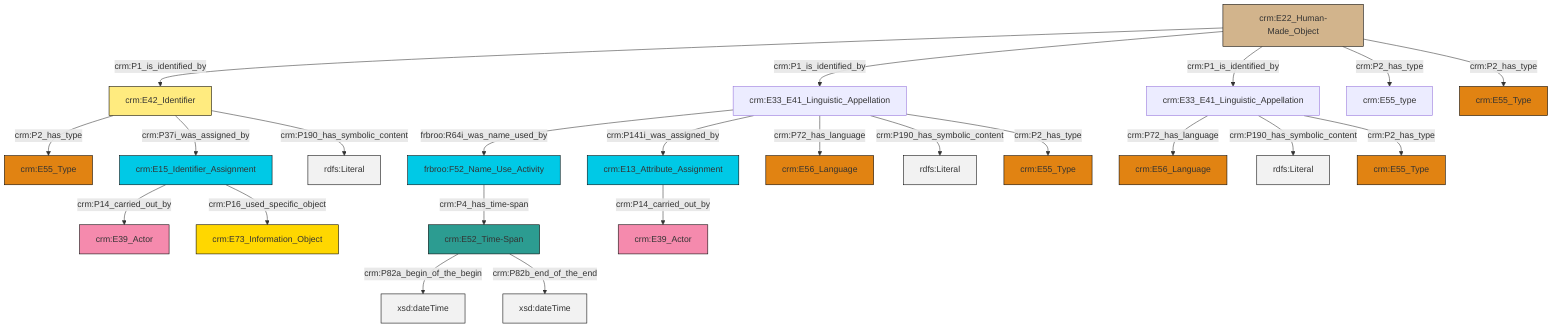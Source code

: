graph TD
classDef Literal fill:#f2f2f2,stroke:#000000;
classDef CRM_Entity fill:#FFFFFF,stroke:#000000;
classDef Temporal_Entity fill:#00C9E6, stroke:#000000;
classDef Type fill:#E18312, stroke:#000000;
classDef Time-Span fill:#2C9C91, stroke:#000000;
classDef Appellation fill:#FFEB7F, stroke:#000000;
classDef Place fill:#008836, stroke:#000000;
classDef Persistent_Item fill:#B266B2, stroke:#000000;
classDef Conceptual_Object fill:#FFD700, stroke:#000000;
classDef Physical_Thing fill:#D2B48C, stroke:#000000;
classDef Actor fill:#f58aad, stroke:#000000;
classDef PC_Classes fill:#4ce600, stroke:#000000;
classDef Multi fill:#cccccc,stroke:#000000;

0["crm:E42_Identifier"]:::Appellation -->|crm:P2_has_type| 1["crm:E55_Type"]:::Type
4["crm:E52_Time-Span"]:::Time-Span -->|crm:P82a_begin_of_the_begin| 5[xsd:dateTime]:::Literal
6["frbroo:F52_Name_Use_Activity"]:::Temporal_Entity -->|crm:P4_has_time-span| 4["crm:E52_Time-Span"]:::Time-Span
11["crm:E22_Human-Made_Object"]:::Physical_Thing -->|crm:P1_is_identified_by| 0["crm:E42_Identifier"]:::Appellation
14["crm:E33_E41_Linguistic_Appellation"]:::Default -->|frbroo:R64i_was_name_used_by| 6["frbroo:F52_Name_Use_Activity"]:::Temporal_Entity
14["crm:E33_E41_Linguistic_Appellation"]:::Default -->|crm:P141i_was_assigned_by| 16["crm:E13_Attribute_Assignment"]:::Temporal_Entity
7["crm:E33_E41_Linguistic_Appellation"]:::Default -->|crm:P72_has_language| 9["crm:E56_Language"]:::Type
7["crm:E33_E41_Linguistic_Appellation"]:::Default -->|crm:P190_has_symbolic_content| 19[rdfs:Literal]:::Literal
14["crm:E33_E41_Linguistic_Appellation"]:::Default -->|crm:P72_has_language| 17["crm:E56_Language"]:::Type
11["crm:E22_Human-Made_Object"]:::Physical_Thing -->|crm:P1_is_identified_by| 14["crm:E33_E41_Linguistic_Appellation"]:::Default
0["crm:E42_Identifier"]:::Appellation -->|crm:P37i_was_assigned_by| 12["crm:E15_Identifier_Assignment"]:::Temporal_Entity
11["crm:E22_Human-Made_Object"]:::Physical_Thing -->|crm:P1_is_identified_by| 7["crm:E33_E41_Linguistic_Appellation"]:::Default
14["crm:E33_E41_Linguistic_Appellation"]:::Default -->|crm:P190_has_symbolic_content| 22[rdfs:Literal]:::Literal
0["crm:E42_Identifier"]:::Appellation -->|crm:P190_has_symbolic_content| 23[rdfs:Literal]:::Literal
11["crm:E22_Human-Made_Object"]:::Physical_Thing -->|crm:P2_has_type| 24["crm:E55_type"]:::Default
4["crm:E52_Time-Span"]:::Time-Span -->|crm:P82b_end_of_the_end| 25[xsd:dateTime]:::Literal
12["crm:E15_Identifier_Assignment"]:::Temporal_Entity -->|crm:P14_carried_out_by| 31["crm:E39_Actor"]:::Actor
14["crm:E33_E41_Linguistic_Appellation"]:::Default -->|crm:P2_has_type| 36["crm:E55_Type"]:::Type
11["crm:E22_Human-Made_Object"]:::Physical_Thing -->|crm:P2_has_type| 29["crm:E55_Type"]:::Type
7["crm:E33_E41_Linguistic_Appellation"]:::Default -->|crm:P2_has_type| 34["crm:E55_Type"]:::Type
16["crm:E13_Attribute_Assignment"]:::Temporal_Entity -->|crm:P14_carried_out_by| 2["crm:E39_Actor"]:::Actor
12["crm:E15_Identifier_Assignment"]:::Temporal_Entity -->|crm:P16_used_specific_object| 26["crm:E73_Information_Object"]:::Conceptual_Object